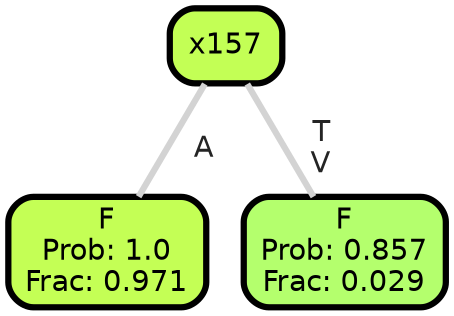 graph Tree {
node [shape=box, style="filled, rounded",color="black",penwidth="3",fontcolor="black",                 fontname=helvetica] ;
graph [ranksep="0 equally", splines=straight,                 bgcolor=transparent, dpi=200] ;
edge [fontname=helvetica, fontweight=bold,fontcolor=grey14,color=lightgray] ;
0 [label="F
Prob: 1.0
Frac: 0.971", fillcolor="#c4ff55"] ;
1 [label="x157", fillcolor="#c3ff55"] ;
2 [label="F
Prob: 0.857
Frac: 0.029", fillcolor="#b4ff6d"] ;
1 -- 0 [label=" A",penwidth=3] ;
1 -- 2 [label=" T\n V",penwidth=3] ;
{rank = same;}}